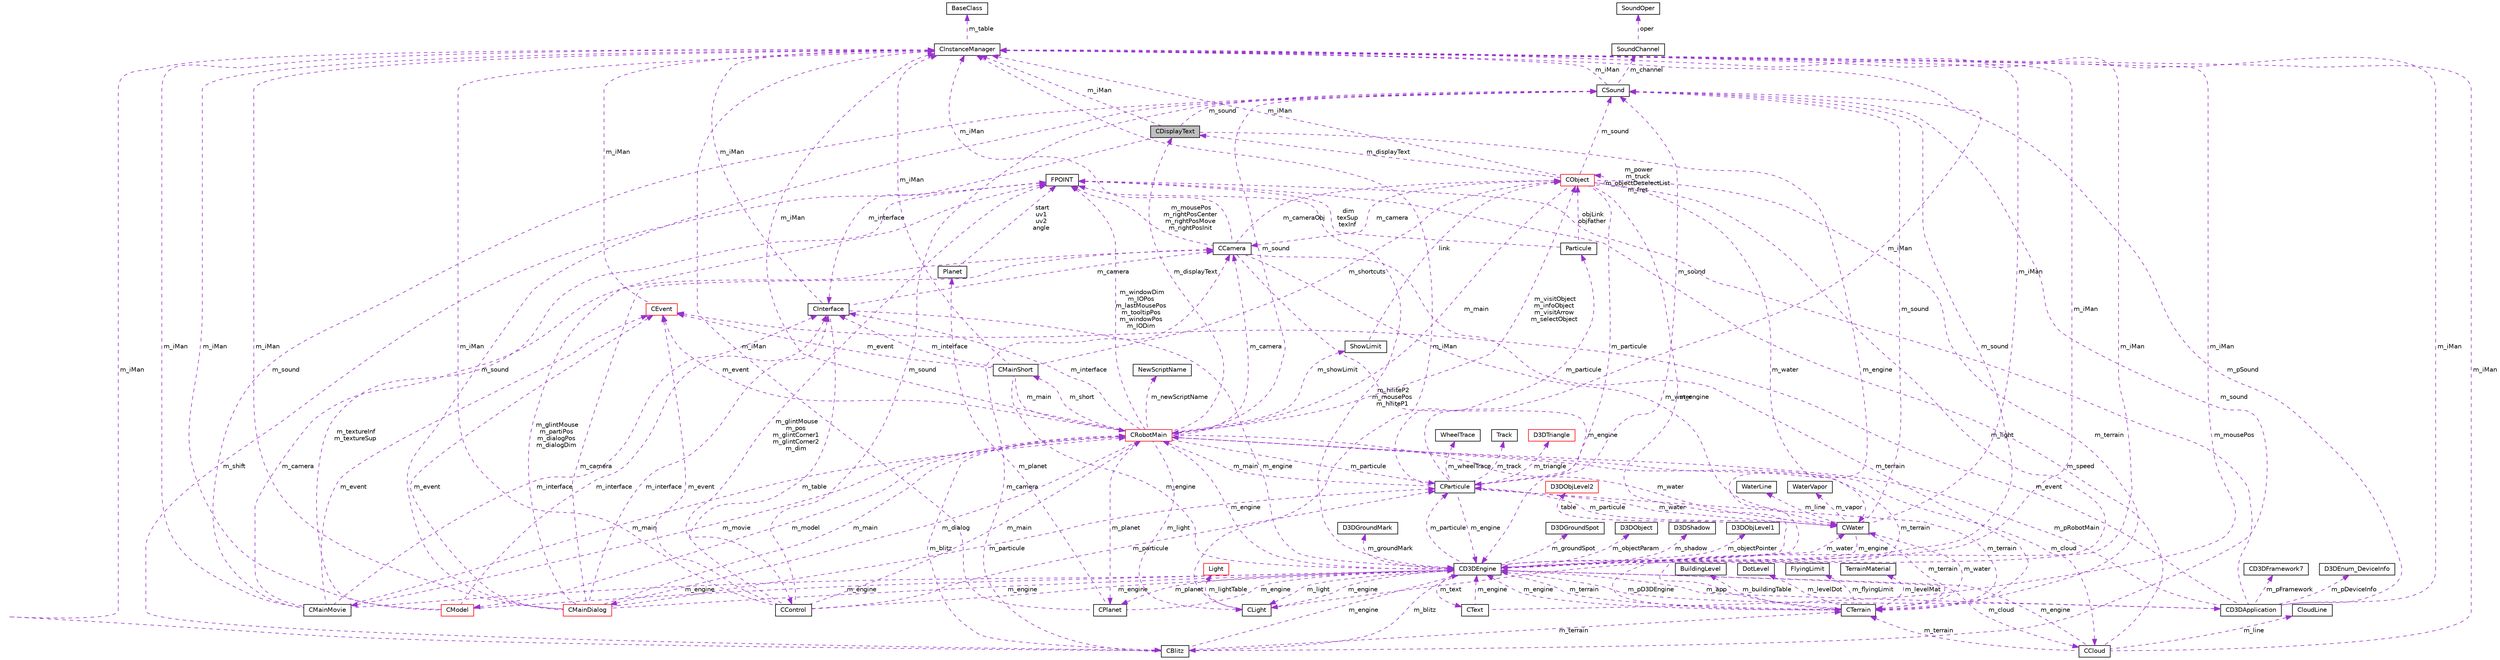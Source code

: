 digraph G
{
  edge [fontname="Helvetica",fontsize="10",labelfontname="Helvetica",labelfontsize="10"];
  node [fontname="Helvetica",fontsize="10",shape=record];
  Node1 [label="CDisplayText",height=0.2,width=0.4,color="black", fillcolor="grey75", style="filled" fontcolor="black"];
  Node2 -> Node1 [dir="back",color="darkorchid3",fontsize="10",style="dashed",label=" m_interface" ,fontname="Helvetica"];
  Node2 [label="CInterface",height=0.2,width=0.4,color="black", fillcolor="white", style="filled",URL="$class_c_interface.html"];
  Node3 -> Node2 [dir="back",color="darkorchid3",fontsize="10",style="dashed",label=" m_table" ,fontname="Helvetica"];
  Node3 [label="CControl",height=0.2,width=0.4,color="black", fillcolor="white", style="filled",URL="$class_c_control.html"];
  Node4 -> Node3 [dir="back",color="darkorchid3",fontsize="10",style="dashed",label=" m_particule" ,fontname="Helvetica"];
  Node4 [label="CParticule",height=0.2,width=0.4,color="black", fillcolor="white", style="filled",URL="$class_c_particule.html"];
  Node5 -> Node4 [dir="back",color="darkorchid3",fontsize="10",style="dashed",label=" m_water" ,fontname="Helvetica"];
  Node5 [label="CWater",height=0.2,width=0.4,color="black", fillcolor="white", style="filled",URL="$class_c_water.html"];
  Node4 -> Node5 [dir="back",color="darkorchid3",fontsize="10",style="dashed",label=" m_particule" ,fontname="Helvetica"];
  Node6 -> Node5 [dir="back",color="darkorchid3",fontsize="10",style="dashed",label=" m_iMan" ,fontname="Helvetica"];
  Node6 [label="CInstanceManager",height=0.2,width=0.4,color="black", fillcolor="white", style="filled",URL="$class_c_instance_manager.html"];
  Node7 -> Node6 [dir="back",color="darkorchid3",fontsize="10",style="dashed",label=" m_table" ,fontname="Helvetica"];
  Node7 [label="BaseClass",height=0.2,width=0.4,color="black", fillcolor="white", style="filled",URL="$struct_base_class.html"];
  Node8 -> Node5 [dir="back",color="darkorchid3",fontsize="10",style="dashed",label=" m_terrain" ,fontname="Helvetica"];
  Node8 [label="CTerrain",height=0.2,width=0.4,color="black", fillcolor="white", style="filled",URL="$class_c_terrain.html"];
  Node9 -> Node8 [dir="back",color="darkorchid3",fontsize="10",style="dashed",label=" m_levelMat" ,fontname="Helvetica"];
  Node9 [label="TerrainMaterial",height=0.2,width=0.4,color="black", fillcolor="white", style="filled",URL="$struct_terrain_material.html"];
  Node5 -> Node8 [dir="back",color="darkorchid3",fontsize="10",style="dashed",label=" m_water" ,fontname="Helvetica"];
  Node10 -> Node8 [dir="back",color="darkorchid3",fontsize="10",style="dashed",label=" m_buildingTable" ,fontname="Helvetica"];
  Node10 [label="BuildingLevel",height=0.2,width=0.4,color="black", fillcolor="white", style="filled",URL="$struct_building_level.html"];
  Node6 -> Node8 [dir="back",color="darkorchid3",fontsize="10",style="dashed",label=" m_iMan" ,fontname="Helvetica"];
  Node11 -> Node8 [dir="back",color="darkorchid3",fontsize="10",style="dashed",label=" m_levelDot" ,fontname="Helvetica"];
  Node11 [label="DotLevel",height=0.2,width=0.4,color="black", fillcolor="white", style="filled",URL="$struct_dot_level.html"];
  Node12 -> Node8 [dir="back",color="darkorchid3",fontsize="10",style="dashed",label=" m_engine" ,fontname="Helvetica"];
  Node12 [label="CD3DEngine",height=0.2,width=0.4,color="black", fillcolor="white", style="filled",URL="$class_c_d3_d_engine.html"];
  Node13 -> Node12 [dir="back",color="darkorchid3",fontsize="10",style="dashed",label=" m_groundMark" ,fontname="Helvetica"];
  Node13 [label="D3DGroundMark",height=0.2,width=0.4,color="black", fillcolor="white", style="filled",URL="$struct_d3_d_ground_mark.html"];
  Node4 -> Node12 [dir="back",color="darkorchid3",fontsize="10",style="dashed",label=" m_particule" ,fontname="Helvetica"];
  Node5 -> Node12 [dir="back",color="darkorchid3",fontsize="10",style="dashed",label=" m_water" ,fontname="Helvetica"];
  Node14 -> Node12 [dir="back",color="darkorchid3",fontsize="10",style="dashed",label=" m_blitz" ,fontname="Helvetica"];
  Node14 [label="CBlitz",height=0.2,width=0.4,color="black", fillcolor="white", style="filled",URL="$class_c_blitz.html"];
  Node15 -> Node14 [dir="back",color="darkorchid3",fontsize="10",style="dashed",label=" m_camera" ,fontname="Helvetica"];
  Node15 [label="CCamera",height=0.2,width=0.4,color="black", fillcolor="white", style="filled",URL="$class_c_camera.html"];
  Node5 -> Node15 [dir="back",color="darkorchid3",fontsize="10",style="dashed",label=" m_water" ,fontname="Helvetica"];
  Node6 -> Node15 [dir="back",color="darkorchid3",fontsize="10",style="dashed",label=" m_iMan" ,fontname="Helvetica"];
  Node8 -> Node15 [dir="back",color="darkorchid3",fontsize="10",style="dashed",label=" m_terrain" ,fontname="Helvetica"];
  Node16 -> Node15 [dir="back",color="darkorchid3",fontsize="10",style="dashed",label=" m_mousePos\nm_rightPosCenter\nm_rightPosMove\nm_rightPosInit" ,fontname="Helvetica"];
  Node16 [label="FPOINT",height=0.2,width=0.4,color="black", fillcolor="white", style="filled",URL="$struct_f_p_o_i_n_t.html"];
  Node17 -> Node15 [dir="back",color="darkorchid3",fontsize="10",style="dashed",label=" m_cameraObj" ,fontname="Helvetica"];
  Node17 [label="CObject",height=0.2,width=0.4,color="red", fillcolor="white", style="filled",URL="$class_c_object.html"];
  Node4 -> Node17 [dir="back",color="darkorchid3",fontsize="10",style="dashed",label=" m_particule" ,fontname="Helvetica"];
  Node5 -> Node17 [dir="back",color="darkorchid3",fontsize="10",style="dashed",label=" m_water" ,fontname="Helvetica"];
  Node18 -> Node17 [dir="back",color="darkorchid3",fontsize="10",style="dashed",label=" m_light" ,fontname="Helvetica"];
  Node18 [label="CLight",height=0.2,width=0.4,color="black", fillcolor="white", style="filled",URL="$class_c_light.html"];
  Node19 -> Node18 [dir="back",color="darkorchid3",fontsize="10",style="dashed",label=" m_lightTable" ,fontname="Helvetica"];
  Node19 [label="Light",height=0.2,width=0.4,color="red", fillcolor="white", style="filled",URL="$struct_light.html"];
  Node6 -> Node18 [dir="back",color="darkorchid3",fontsize="10",style="dashed",label=" m_iMan" ,fontname="Helvetica"];
  Node12 -> Node18 [dir="back",color="darkorchid3",fontsize="10",style="dashed",label=" m_engine" ,fontname="Helvetica"];
  Node15 -> Node17 [dir="back",color="darkorchid3",fontsize="10",style="dashed",label=" m_camera" ,fontname="Helvetica"];
  Node1 -> Node17 [dir="back",color="darkorchid3",fontsize="10",style="dashed",label=" m_displayText" ,fontname="Helvetica"];
  Node20 -> Node17 [dir="back",color="darkorchid3",fontsize="10",style="dashed",label=" m_main" ,fontname="Helvetica"];
  Node20 [label="CRobotMain",height=0.2,width=0.4,color="red", fillcolor="white", style="filled",URL="$class_c_robot_main.html"];
  Node4 -> Node20 [dir="back",color="darkorchid3",fontsize="10",style="dashed",label=" m_particule" ,fontname="Helvetica"];
  Node5 -> Node20 [dir="back",color="darkorchid3",fontsize="10",style="dashed",label=" m_water" ,fontname="Helvetica"];
  Node21 -> Node20 [dir="back",color="darkorchid3",fontsize="10",style="dashed",label=" m_showLimit" ,fontname="Helvetica"];
  Node21 [label="ShowLimit",height=0.2,width=0.4,color="black", fillcolor="white", style="filled",URL="$struct_show_limit.html"];
  Node17 -> Node21 [dir="back",color="darkorchid3",fontsize="10",style="dashed",label=" link" ,fontname="Helvetica"];
  Node18 -> Node20 [dir="back",color="darkorchid3",fontsize="10",style="dashed",label=" m_light" ,fontname="Helvetica"];
  Node14 -> Node20 [dir="back",color="darkorchid3",fontsize="10",style="dashed",label=" m_blitz" ,fontname="Helvetica"];
  Node22 -> Node20 [dir="back",color="darkorchid3",fontsize="10",style="dashed",label=" m_cloud" ,fontname="Helvetica"];
  Node22 [label="CCloud",height=0.2,width=0.4,color="black", fillcolor="white", style="filled",URL="$class_c_cloud.html"];
  Node23 -> Node22 [dir="back",color="darkorchid3",fontsize="10",style="dashed",label=" m_line" ,fontname="Helvetica"];
  Node23 [label="CloudLine",height=0.2,width=0.4,color="black", fillcolor="white", style="filled",URL="$struct_cloud_line.html"];
  Node6 -> Node22 [dir="back",color="darkorchid3",fontsize="10",style="dashed",label=" m_iMan" ,fontname="Helvetica"];
  Node8 -> Node22 [dir="back",color="darkorchid3",fontsize="10",style="dashed",label=" m_terrain" ,fontname="Helvetica"];
  Node16 -> Node22 [dir="back",color="darkorchid3",fontsize="10",style="dashed",label=" m_speed" ,fontname="Helvetica"];
  Node12 -> Node22 [dir="back",color="darkorchid3",fontsize="10",style="dashed",label=" m_engine" ,fontname="Helvetica"];
  Node24 -> Node20 [dir="back",color="darkorchid3",fontsize="10",style="dashed",label=" m_dialog" ,fontname="Helvetica"];
  Node24 [label="CMainDialog",height=0.2,width=0.4,color="red", fillcolor="white", style="filled",URL="$class_c_main_dialog.html"];
  Node4 -> Node24 [dir="back",color="darkorchid3",fontsize="10",style="dashed",label=" m_particule" ,fontname="Helvetica"];
  Node15 -> Node24 [dir="back",color="darkorchid3",fontsize="10",style="dashed",label=" m_camera" ,fontname="Helvetica"];
  Node2 -> Node24 [dir="back",color="darkorchid3",fontsize="10",style="dashed",label=" m_interface" ,fontname="Helvetica"];
  Node20 -> Node24 [dir="back",color="darkorchid3",fontsize="10",style="dashed",label=" m_main" ,fontname="Helvetica"];
  Node6 -> Node24 [dir="back",color="darkorchid3",fontsize="10",style="dashed",label=" m_iMan" ,fontname="Helvetica"];
  Node25 -> Node24 [dir="back",color="darkorchid3",fontsize="10",style="dashed",label=" m_event" ,fontname="Helvetica"];
  Node25 [label="CEvent",height=0.2,width=0.4,color="red", fillcolor="white", style="filled",URL="$class_c_event.html"];
  Node6 -> Node25 [dir="back",color="darkorchid3",fontsize="10",style="dashed",label=" m_iMan" ,fontname="Helvetica"];
  Node16 -> Node24 [dir="back",color="darkorchid3",fontsize="10",style="dashed",label=" m_glintMouse\nm_partiPos\nm_dialogPos\nm_dialogDim" ,fontname="Helvetica"];
  Node26 -> Node24 [dir="back",color="darkorchid3",fontsize="10",style="dashed",label=" m_sound" ,fontname="Helvetica"];
  Node26 [label="CSound",height=0.2,width=0.4,color="black", fillcolor="white", style="filled",URL="$class_c_sound.html"];
  Node6 -> Node26 [dir="back",color="darkorchid3",fontsize="10",style="dashed",label=" m_iMan" ,fontname="Helvetica"];
  Node27 -> Node26 [dir="back",color="darkorchid3",fontsize="10",style="dashed",label=" m_channel" ,fontname="Helvetica"];
  Node27 [label="SoundChannel",height=0.2,width=0.4,color="black", fillcolor="white", style="filled",URL="$struct_sound_channel.html"];
  Node28 -> Node27 [dir="back",color="darkorchid3",fontsize="10",style="dashed",label=" oper" ,fontname="Helvetica"];
  Node28 [label="SoundOper",height=0.2,width=0.4,color="black", fillcolor="white", style="filled",URL="$struct_sound_oper.html"];
  Node12 -> Node24 [dir="back",color="darkorchid3",fontsize="10",style="dashed",label=" m_engine" ,fontname="Helvetica"];
  Node15 -> Node20 [dir="back",color="darkorchid3",fontsize="10",style="dashed",label=" m_camera" ,fontname="Helvetica"];
  Node29 -> Node20 [dir="back",color="darkorchid3",fontsize="10",style="dashed",label=" m_movie" ,fontname="Helvetica"];
  Node29 [label="CMainMovie",height=0.2,width=0.4,color="black", fillcolor="white", style="filled",URL="$class_c_main_movie.html"];
  Node15 -> Node29 [dir="back",color="darkorchid3",fontsize="10",style="dashed",label=" m_camera" ,fontname="Helvetica"];
  Node20 -> Node29 [dir="back",color="darkorchid3",fontsize="10",style="dashed",label=" m_main" ,fontname="Helvetica"];
  Node2 -> Node29 [dir="back",color="darkorchid3",fontsize="10",style="dashed",label=" m_interface" ,fontname="Helvetica"];
  Node6 -> Node29 [dir="back",color="darkorchid3",fontsize="10",style="dashed",label=" m_iMan" ,fontname="Helvetica"];
  Node25 -> Node29 [dir="back",color="darkorchid3",fontsize="10",style="dashed",label=" m_event" ,fontname="Helvetica"];
  Node26 -> Node29 [dir="back",color="darkorchid3",fontsize="10",style="dashed",label=" m_sound" ,fontname="Helvetica"];
  Node12 -> Node29 [dir="back",color="darkorchid3",fontsize="10",style="dashed",label=" m_engine" ,fontname="Helvetica"];
  Node1 -> Node20 [dir="back",color="darkorchid3",fontsize="10",style="dashed",label=" m_displayText" ,fontname="Helvetica"];
  Node2 -> Node20 [dir="back",color="darkorchid3",fontsize="10",style="dashed",label=" m_interface" ,fontname="Helvetica"];
  Node30 -> Node20 [dir="back",color="darkorchid3",fontsize="10",style="dashed",label=" m_model" ,fontname="Helvetica"];
  Node30 [label="CModel",height=0.2,width=0.4,color="red", fillcolor="white", style="filled",URL="$class_c_model.html"];
  Node2 -> Node30 [dir="back",color="darkorchid3",fontsize="10",style="dashed",label=" m_interface" ,fontname="Helvetica"];
  Node6 -> Node30 [dir="back",color="darkorchid3",fontsize="10",style="dashed",label=" m_iMan" ,fontname="Helvetica"];
  Node16 -> Node30 [dir="back",color="darkorchid3",fontsize="10",style="dashed",label=" m_textureInf\nm_textureSup" ,fontname="Helvetica"];
  Node12 -> Node30 [dir="back",color="darkorchid3",fontsize="10",style="dashed",label=" m_engine" ,fontname="Helvetica"];
  Node6 -> Node20 [dir="back",color="darkorchid3",fontsize="10",style="dashed",label=" m_iMan" ,fontname="Helvetica"];
  Node31 -> Node20 [dir="back",color="darkorchid3",fontsize="10",style="dashed",label=" m_newScriptName" ,fontname="Helvetica"];
  Node31 [label="NewScriptName",height=0.2,width=0.4,color="black", fillcolor="white", style="filled",URL="$struct_new_script_name.html"];
  Node25 -> Node20 [dir="back",color="darkorchid3",fontsize="10",style="dashed",label=" m_event" ,fontname="Helvetica"];
  Node8 -> Node20 [dir="back",color="darkorchid3",fontsize="10",style="dashed",label=" m_terrain" ,fontname="Helvetica"];
  Node16 -> Node20 [dir="back",color="darkorchid3",fontsize="10",style="dashed",label=" m_windowDim\nm_IOPos\nm_lastMousePos\nm_tooltipPos\nm_windowPos\nm_IODim" ,fontname="Helvetica"];
  Node32 -> Node20 [dir="back",color="darkorchid3",fontsize="10",style="dashed",label=" m_short" ,fontname="Helvetica"];
  Node32 [label="CMainShort",height=0.2,width=0.4,color="black", fillcolor="white", style="filled",URL="$class_c_main_short.html"];
  Node20 -> Node32 [dir="back",color="darkorchid3",fontsize="10",style="dashed",label=" m_main" ,fontname="Helvetica"];
  Node2 -> Node32 [dir="back",color="darkorchid3",fontsize="10",style="dashed",label=" m_interface" ,fontname="Helvetica"];
  Node6 -> Node32 [dir="back",color="darkorchid3",fontsize="10",style="dashed",label=" m_iMan" ,fontname="Helvetica"];
  Node25 -> Node32 [dir="back",color="darkorchid3",fontsize="10",style="dashed",label=" m_event" ,fontname="Helvetica"];
  Node17 -> Node32 [dir="back",color="darkorchid3",fontsize="10",style="dashed",label=" m_shortcuts" ,fontname="Helvetica"];
  Node12 -> Node32 [dir="back",color="darkorchid3",fontsize="10",style="dashed",label=" m_engine" ,fontname="Helvetica"];
  Node26 -> Node20 [dir="back",color="darkorchid3",fontsize="10",style="dashed",label=" m_sound" ,fontname="Helvetica"];
  Node33 -> Node20 [dir="back",color="darkorchid3",fontsize="10",style="dashed",label=" m_planet" ,fontname="Helvetica"];
  Node33 [label="CPlanet",height=0.2,width=0.4,color="black", fillcolor="white", style="filled",URL="$class_c_planet.html"];
  Node34 -> Node33 [dir="back",color="darkorchid3",fontsize="10",style="dashed",label=" m_planet" ,fontname="Helvetica"];
  Node34 [label="Planet",height=0.2,width=0.4,color="black", fillcolor="white", style="filled",URL="$struct_planet.html"];
  Node16 -> Node34 [dir="back",color="darkorchid3",fontsize="10",style="dashed",label=" start\nuv1\nuv2\nangle" ,fontname="Helvetica"];
  Node6 -> Node33 [dir="back",color="darkorchid3",fontsize="10",style="dashed",label=" m_iMan" ,fontname="Helvetica"];
  Node12 -> Node33 [dir="back",color="darkorchid3",fontsize="10",style="dashed",label=" m_engine" ,fontname="Helvetica"];
  Node17 -> Node20 [dir="back",color="darkorchid3",fontsize="10",style="dashed",label=" m_visitObject\nm_infoObject\nm_visitArrow\nm_selectObject" ,fontname="Helvetica"];
  Node12 -> Node20 [dir="back",color="darkorchid3",fontsize="10",style="dashed",label=" m_engine" ,fontname="Helvetica"];
  Node6 -> Node17 [dir="back",color="darkorchid3",fontsize="10",style="dashed",label=" m_iMan" ,fontname="Helvetica"];
  Node8 -> Node17 [dir="back",color="darkorchid3",fontsize="10",style="dashed",label=" m_terrain" ,fontname="Helvetica"];
  Node26 -> Node17 [dir="back",color="darkorchid3",fontsize="10",style="dashed",label=" m_sound" ,fontname="Helvetica"];
  Node17 -> Node17 [dir="back",color="darkorchid3",fontsize="10",style="dashed",label=" m_power\nm_truck\nm_objectDeselectList\nm_fret" ,fontname="Helvetica"];
  Node12 -> Node17 [dir="back",color="darkorchid3",fontsize="10",style="dashed",label=" m_engine" ,fontname="Helvetica"];
  Node12 -> Node15 [dir="back",color="darkorchid3",fontsize="10",style="dashed",label=" m_engine" ,fontname="Helvetica"];
  Node6 -> Node14 [dir="back",color="darkorchid3",fontsize="10",style="dashed",label=" m_iMan" ,fontname="Helvetica"];
  Node8 -> Node14 [dir="back",color="darkorchid3",fontsize="10",style="dashed",label=" m_terrain" ,fontname="Helvetica"];
  Node16 -> Node14 [dir="back",color="darkorchid3",fontsize="10",style="dashed",label=" m_shift" ,fontname="Helvetica"];
  Node26 -> Node14 [dir="back",color="darkorchid3",fontsize="10",style="dashed",label=" m_sound" ,fontname="Helvetica"];
  Node12 -> Node14 [dir="back",color="darkorchid3",fontsize="10",style="dashed",label=" m_engine" ,fontname="Helvetica"];
  Node18 -> Node12 [dir="back",color="darkorchid3",fontsize="10",style="dashed",label=" m_light" ,fontname="Helvetica"];
  Node35 -> Node12 [dir="back",color="darkorchid3",fontsize="10",style="dashed",label=" m_objectPointer" ,fontname="Helvetica"];
  Node35 [label="D3DObjLevel1",height=0.2,width=0.4,color="black", fillcolor="white", style="filled",URL="$struct_d3_d_obj_level1.html"];
  Node36 -> Node35 [dir="back",color="darkorchid3",fontsize="10",style="dashed",label=" table" ,fontname="Helvetica"];
  Node36 [label="D3DObjLevel2",height=0.2,width=0.4,color="red", fillcolor="white", style="filled",URL="$struct_d3_d_obj_level2.html"];
  Node22 -> Node12 [dir="back",color="darkorchid3",fontsize="10",style="dashed",label=" m_cloud" ,fontname="Helvetica"];
  Node37 -> Node12 [dir="back",color="darkorchid3",fontsize="10",style="dashed",label=" m_groundSpot" ,fontname="Helvetica"];
  Node37 [label="D3DGroundSpot",height=0.2,width=0.4,color="black", fillcolor="white", style="filled",URL="$struct_d3_d_ground_spot.html"];
  Node6 -> Node12 [dir="back",color="darkorchid3",fontsize="10",style="dashed",label=" m_iMan" ,fontname="Helvetica"];
  Node8 -> Node12 [dir="back",color="darkorchid3",fontsize="10",style="dashed",label=" m_terrain" ,fontname="Helvetica"];
  Node38 -> Node12 [dir="back",color="darkorchid3",fontsize="10",style="dashed",label=" m_app" ,fontname="Helvetica"];
  Node38 [label="CD3DApplication",height=0.2,width=0.4,color="black", fillcolor="white", style="filled",URL="$class_c_d3_d_application.html"];
  Node39 -> Node38 [dir="back",color="darkorchid3",fontsize="10",style="dashed",label=" m_pFramework" ,fontname="Helvetica"];
  Node39 [label="CD3DFramework7",height=0.2,width=0.4,color="black", fillcolor="white", style="filled",URL="$class_c_d3_d_framework7.html"];
  Node20 -> Node38 [dir="back",color="darkorchid3",fontsize="10",style="dashed",label=" m_pRobotMain" ,fontname="Helvetica"];
  Node6 -> Node38 [dir="back",color="darkorchid3",fontsize="10",style="dashed",label=" m_iMan" ,fontname="Helvetica"];
  Node25 -> Node38 [dir="back",color="darkorchid3",fontsize="10",style="dashed",label=" m_event" ,fontname="Helvetica"];
  Node16 -> Node38 [dir="back",color="darkorchid3",fontsize="10",style="dashed",label=" m_mousePos" ,fontname="Helvetica"];
  Node26 -> Node38 [dir="back",color="darkorchid3",fontsize="10",style="dashed",label=" m_pSound" ,fontname="Helvetica"];
  Node40 -> Node38 [dir="back",color="darkorchid3",fontsize="10",style="dashed",label=" m_pDeviceInfo" ,fontname="Helvetica"];
  Node40 [label="D3DEnum_DeviceInfo",height=0.2,width=0.4,color="black", fillcolor="white", style="filled",URL="$struct_d3_d_enum___device_info.html"];
  Node12 -> Node38 [dir="back",color="darkorchid3",fontsize="10",style="dashed",label=" m_pD3DEngine" ,fontname="Helvetica"];
  Node16 -> Node12 [dir="back",color="darkorchid3",fontsize="10",style="dashed",label=" m_hiliteP2\nm_mousePos\nm_hiliteP1" ,fontname="Helvetica"];
  Node41 -> Node12 [dir="back",color="darkorchid3",fontsize="10",style="dashed",label=" m_objectParam" ,fontname="Helvetica"];
  Node41 [label="D3DObject",height=0.2,width=0.4,color="black", fillcolor="white", style="filled",URL="$struct_d3_d_object.html"];
  Node26 -> Node12 [dir="back",color="darkorchid3",fontsize="10",style="dashed",label=" m_sound" ,fontname="Helvetica"];
  Node33 -> Node12 [dir="back",color="darkorchid3",fontsize="10",style="dashed",label=" m_planet" ,fontname="Helvetica"];
  Node42 -> Node12 [dir="back",color="darkorchid3",fontsize="10",style="dashed",label=" m_text" ,fontname="Helvetica"];
  Node42 [label="CText",height=0.2,width=0.4,color="black", fillcolor="white", style="filled",URL="$class_c_text.html"];
  Node6 -> Node42 [dir="back",color="darkorchid3",fontsize="10",style="dashed",label=" m_iMan" ,fontname="Helvetica"];
  Node12 -> Node42 [dir="back",color="darkorchid3",fontsize="10",style="dashed",label=" m_engine" ,fontname="Helvetica"];
  Node43 -> Node12 [dir="back",color="darkorchid3",fontsize="10",style="dashed",label=" m_shadow" ,fontname="Helvetica"];
  Node43 [label="D3DShadow",height=0.2,width=0.4,color="black", fillcolor="white", style="filled",URL="$struct_d3_d_shadow.html"];
  Node44 -> Node8 [dir="back",color="darkorchid3",fontsize="10",style="dashed",label=" m_flyingLimit" ,fontname="Helvetica"];
  Node44 [label="FlyingLimit",height=0.2,width=0.4,color="black", fillcolor="white", style="filled",URL="$struct_flying_limit.html"];
  Node45 -> Node5 [dir="back",color="darkorchid3",fontsize="10",style="dashed",label=" m_line" ,fontname="Helvetica"];
  Node45 [label="WaterLine",height=0.2,width=0.4,color="black", fillcolor="white", style="filled",URL="$struct_water_line.html"];
  Node26 -> Node5 [dir="back",color="darkorchid3",fontsize="10",style="dashed",label=" m_sound" ,fontname="Helvetica"];
  Node46 -> Node5 [dir="back",color="darkorchid3",fontsize="10",style="dashed",label=" m_vapor" ,fontname="Helvetica"];
  Node46 [label="WaterVapor",height=0.2,width=0.4,color="black", fillcolor="white", style="filled",URL="$struct_water_vapor.html"];
  Node12 -> Node5 [dir="back",color="darkorchid3",fontsize="10",style="dashed",label=" m_engine" ,fontname="Helvetica"];
  Node20 -> Node4 [dir="back",color="darkorchid3",fontsize="10",style="dashed",label=" m_main" ,fontname="Helvetica"];
  Node6 -> Node4 [dir="back",color="darkorchid3",fontsize="10",style="dashed",label=" m_iMan" ,fontname="Helvetica"];
  Node47 -> Node4 [dir="back",color="darkorchid3",fontsize="10",style="dashed",label=" m_track" ,fontname="Helvetica"];
  Node47 [label="Track",height=0.2,width=0.4,color="black", fillcolor="white", style="filled",URL="$struct_track.html"];
  Node48 -> Node4 [dir="back",color="darkorchid3",fontsize="10",style="dashed",label=" m_particule" ,fontname="Helvetica"];
  Node48 [label="Particule",height=0.2,width=0.4,color="black", fillcolor="white", style="filled",URL="$struct_particule.html"];
  Node16 -> Node48 [dir="back",color="darkorchid3",fontsize="10",style="dashed",label=" dim\ntexSup\ntexInf" ,fontname="Helvetica"];
  Node17 -> Node48 [dir="back",color="darkorchid3",fontsize="10",style="dashed",label=" objLink\nobjFather" ,fontname="Helvetica"];
  Node8 -> Node4 [dir="back",color="darkorchid3",fontsize="10",style="dashed",label=" m_terrain" ,fontname="Helvetica"];
  Node26 -> Node4 [dir="back",color="darkorchid3",fontsize="10",style="dashed",label=" m_sound" ,fontname="Helvetica"];
  Node49 -> Node4 [dir="back",color="darkorchid3",fontsize="10",style="dashed",label=" m_triangle" ,fontname="Helvetica"];
  Node49 [label="D3DTriangle",height=0.2,width=0.4,color="red", fillcolor="white", style="filled",URL="$struct_d3_d_triangle.html"];
  Node12 -> Node4 [dir="back",color="darkorchid3",fontsize="10",style="dashed",label=" m_engine" ,fontname="Helvetica"];
  Node50 -> Node4 [dir="back",color="darkorchid3",fontsize="10",style="dashed",label=" m_wheelTrace" ,fontname="Helvetica"];
  Node50 [label="WheelTrace",height=0.2,width=0.4,color="black", fillcolor="white", style="filled",URL="$struct_wheel_trace.html"];
  Node20 -> Node3 [dir="back",color="darkorchid3",fontsize="10",style="dashed",label=" m_main" ,fontname="Helvetica"];
  Node6 -> Node3 [dir="back",color="darkorchid3",fontsize="10",style="dashed",label=" m_iMan" ,fontname="Helvetica"];
  Node25 -> Node3 [dir="back",color="darkorchid3",fontsize="10",style="dashed",label=" m_event" ,fontname="Helvetica"];
  Node16 -> Node3 [dir="back",color="darkorchid3",fontsize="10",style="dashed",label=" m_glintMouse\nm_pos\nm_glintCorner1\nm_glintCorner2\nm_dim" ,fontname="Helvetica"];
  Node26 -> Node3 [dir="back",color="darkorchid3",fontsize="10",style="dashed",label=" m_sound" ,fontname="Helvetica"];
  Node12 -> Node3 [dir="back",color="darkorchid3",fontsize="10",style="dashed",label=" m_engine" ,fontname="Helvetica"];
  Node15 -> Node2 [dir="back",color="darkorchid3",fontsize="10",style="dashed",label=" m_camera" ,fontname="Helvetica"];
  Node6 -> Node2 [dir="back",color="darkorchid3",fontsize="10",style="dashed",label=" m_iMan" ,fontname="Helvetica"];
  Node12 -> Node2 [dir="back",color="darkorchid3",fontsize="10",style="dashed",label=" m_engine" ,fontname="Helvetica"];
  Node6 -> Node1 [dir="back",color="darkorchid3",fontsize="10",style="dashed",label=" m_iMan" ,fontname="Helvetica"];
  Node26 -> Node1 [dir="back",color="darkorchid3",fontsize="10",style="dashed",label=" m_sound" ,fontname="Helvetica"];
  Node12 -> Node1 [dir="back",color="darkorchid3",fontsize="10",style="dashed",label=" m_engine" ,fontname="Helvetica"];
}
